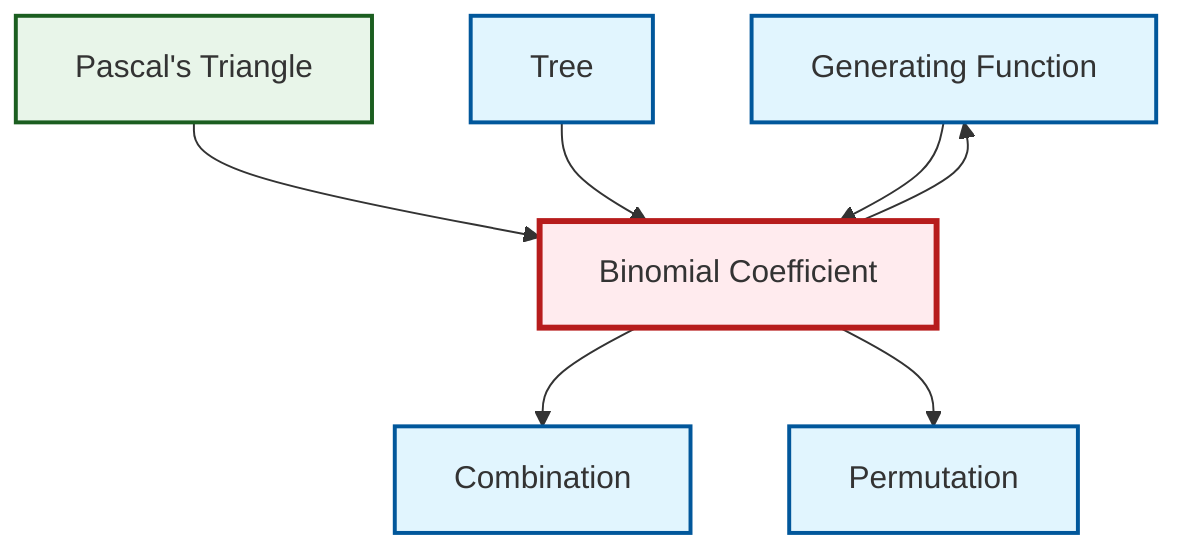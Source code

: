 graph TD
    classDef definition fill:#e1f5fe,stroke:#01579b,stroke-width:2px
    classDef theorem fill:#f3e5f5,stroke:#4a148c,stroke-width:2px
    classDef axiom fill:#fff3e0,stroke:#e65100,stroke-width:2px
    classDef example fill:#e8f5e9,stroke:#1b5e20,stroke-width:2px
    classDef current fill:#ffebee,stroke:#b71c1c,stroke-width:3px
    def-generating-function["Generating Function"]:::definition
    def-tree["Tree"]:::definition
    def-combination["Combination"]:::definition
    def-binomial-coefficient["Binomial Coefficient"]:::definition
    def-permutation["Permutation"]:::definition
    ex-pascals-triangle["Pascal's Triangle"]:::example
    ex-pascals-triangle --> def-binomial-coefficient
    def-binomial-coefficient --> def-combination
    def-tree --> def-binomial-coefficient
    def-binomial-coefficient --> def-permutation
    def-generating-function --> def-binomial-coefficient
    def-binomial-coefficient --> def-generating-function
    class def-binomial-coefficient current